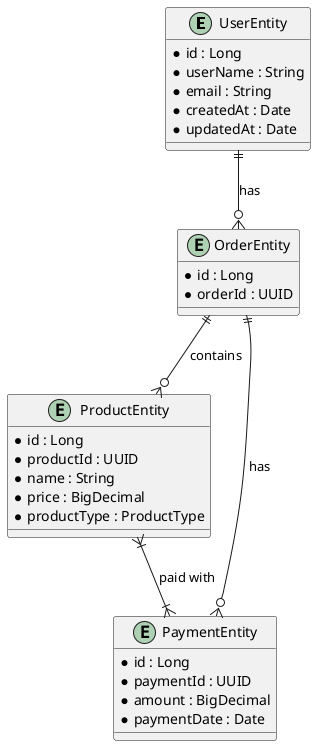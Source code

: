 @startuml

entity UserEntity {
  * id : Long
  * userName : String
  * email : String
  * createdAt : Date
  * updatedAt : Date
}

entity ProductEntity {
  * id : Long
  * productId : UUID
  * name : String
  * price : BigDecimal
  * productType : ProductType
}

entity OrderEntity {
  * id : Long
  * orderId : UUID
}

entity PaymentEntity {
  * id : Long
  * paymentId : UUID
  * amount : BigDecimal
  * paymentDate : Date
}

UserEntity ||--o{ OrderEntity : "has"
OrderEntity ||--o{ ProductEntity : "contains"
OrderEntity ||--o{ PaymentEntity : "has"
ProductEntity }|--|{ PaymentEntity : "paid with"

@enduml